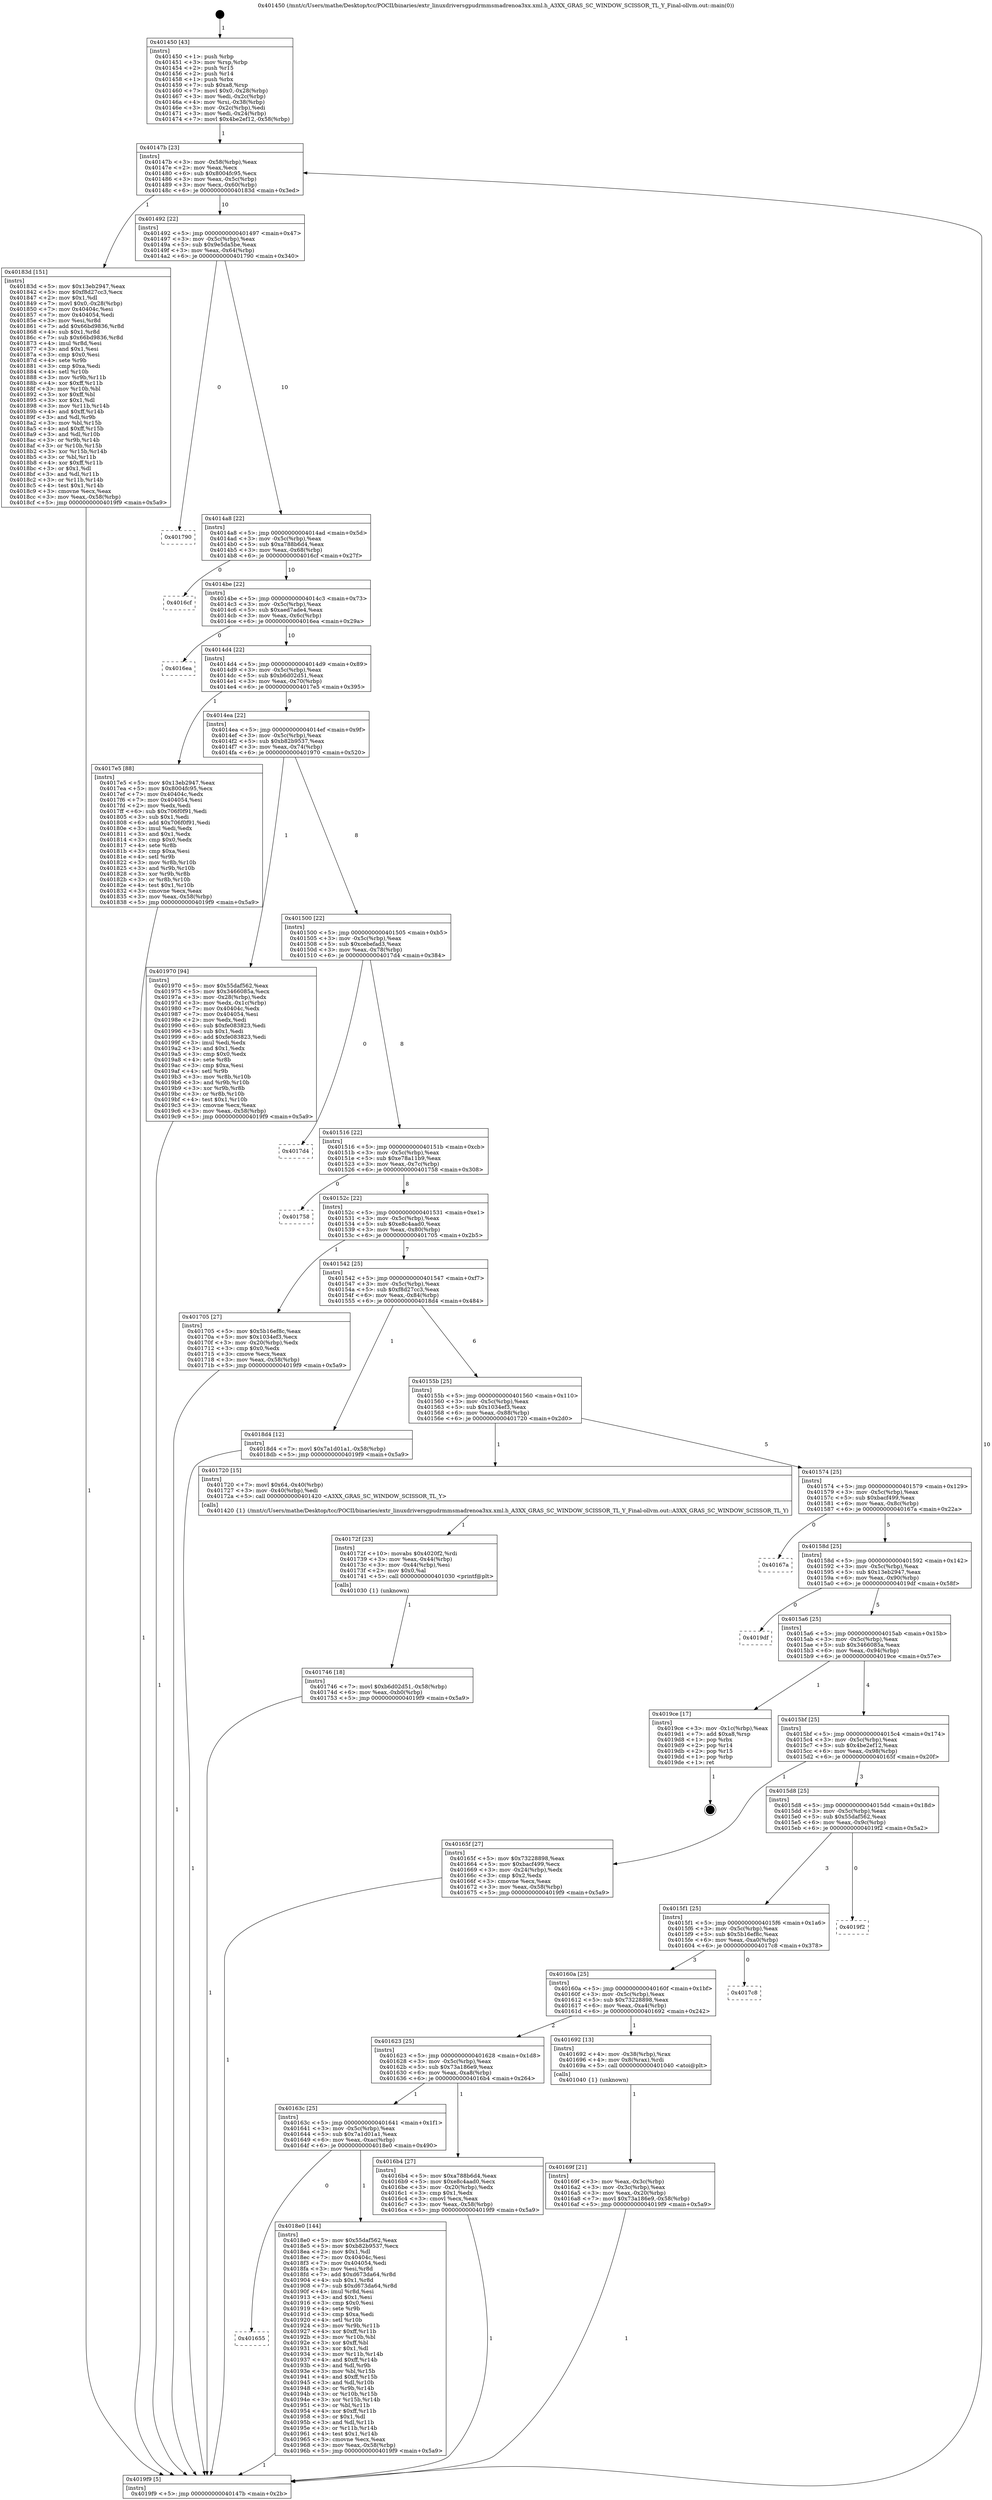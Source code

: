 digraph "0x401450" {
  label = "0x401450 (/mnt/c/Users/mathe/Desktop/tcc/POCII/binaries/extr_linuxdriversgpudrmmsmadrenoa3xx.xml.h_A3XX_GRAS_SC_WINDOW_SCISSOR_TL_Y_Final-ollvm.out::main(0))"
  labelloc = "t"
  node[shape=record]

  Entry [label="",width=0.3,height=0.3,shape=circle,fillcolor=black,style=filled]
  "0x40147b" [label="{
     0x40147b [23]\l
     | [instrs]\l
     &nbsp;&nbsp;0x40147b \<+3\>: mov -0x58(%rbp),%eax\l
     &nbsp;&nbsp;0x40147e \<+2\>: mov %eax,%ecx\l
     &nbsp;&nbsp;0x401480 \<+6\>: sub $0x8004fc95,%ecx\l
     &nbsp;&nbsp;0x401486 \<+3\>: mov %eax,-0x5c(%rbp)\l
     &nbsp;&nbsp;0x401489 \<+3\>: mov %ecx,-0x60(%rbp)\l
     &nbsp;&nbsp;0x40148c \<+6\>: je 000000000040183d \<main+0x3ed\>\l
  }"]
  "0x40183d" [label="{
     0x40183d [151]\l
     | [instrs]\l
     &nbsp;&nbsp;0x40183d \<+5\>: mov $0x13eb2947,%eax\l
     &nbsp;&nbsp;0x401842 \<+5\>: mov $0xf8d27cc3,%ecx\l
     &nbsp;&nbsp;0x401847 \<+2\>: mov $0x1,%dl\l
     &nbsp;&nbsp;0x401849 \<+7\>: movl $0x0,-0x28(%rbp)\l
     &nbsp;&nbsp;0x401850 \<+7\>: mov 0x40404c,%esi\l
     &nbsp;&nbsp;0x401857 \<+7\>: mov 0x404054,%edi\l
     &nbsp;&nbsp;0x40185e \<+3\>: mov %esi,%r8d\l
     &nbsp;&nbsp;0x401861 \<+7\>: add $0x66bd9836,%r8d\l
     &nbsp;&nbsp;0x401868 \<+4\>: sub $0x1,%r8d\l
     &nbsp;&nbsp;0x40186c \<+7\>: sub $0x66bd9836,%r8d\l
     &nbsp;&nbsp;0x401873 \<+4\>: imul %r8d,%esi\l
     &nbsp;&nbsp;0x401877 \<+3\>: and $0x1,%esi\l
     &nbsp;&nbsp;0x40187a \<+3\>: cmp $0x0,%esi\l
     &nbsp;&nbsp;0x40187d \<+4\>: sete %r9b\l
     &nbsp;&nbsp;0x401881 \<+3\>: cmp $0xa,%edi\l
     &nbsp;&nbsp;0x401884 \<+4\>: setl %r10b\l
     &nbsp;&nbsp;0x401888 \<+3\>: mov %r9b,%r11b\l
     &nbsp;&nbsp;0x40188b \<+4\>: xor $0xff,%r11b\l
     &nbsp;&nbsp;0x40188f \<+3\>: mov %r10b,%bl\l
     &nbsp;&nbsp;0x401892 \<+3\>: xor $0xff,%bl\l
     &nbsp;&nbsp;0x401895 \<+3\>: xor $0x1,%dl\l
     &nbsp;&nbsp;0x401898 \<+3\>: mov %r11b,%r14b\l
     &nbsp;&nbsp;0x40189b \<+4\>: and $0xff,%r14b\l
     &nbsp;&nbsp;0x40189f \<+3\>: and %dl,%r9b\l
     &nbsp;&nbsp;0x4018a2 \<+3\>: mov %bl,%r15b\l
     &nbsp;&nbsp;0x4018a5 \<+4\>: and $0xff,%r15b\l
     &nbsp;&nbsp;0x4018a9 \<+3\>: and %dl,%r10b\l
     &nbsp;&nbsp;0x4018ac \<+3\>: or %r9b,%r14b\l
     &nbsp;&nbsp;0x4018af \<+3\>: or %r10b,%r15b\l
     &nbsp;&nbsp;0x4018b2 \<+3\>: xor %r15b,%r14b\l
     &nbsp;&nbsp;0x4018b5 \<+3\>: or %bl,%r11b\l
     &nbsp;&nbsp;0x4018b8 \<+4\>: xor $0xff,%r11b\l
     &nbsp;&nbsp;0x4018bc \<+3\>: or $0x1,%dl\l
     &nbsp;&nbsp;0x4018bf \<+3\>: and %dl,%r11b\l
     &nbsp;&nbsp;0x4018c2 \<+3\>: or %r11b,%r14b\l
     &nbsp;&nbsp;0x4018c5 \<+4\>: test $0x1,%r14b\l
     &nbsp;&nbsp;0x4018c9 \<+3\>: cmovne %ecx,%eax\l
     &nbsp;&nbsp;0x4018cc \<+3\>: mov %eax,-0x58(%rbp)\l
     &nbsp;&nbsp;0x4018cf \<+5\>: jmp 00000000004019f9 \<main+0x5a9\>\l
  }"]
  "0x401492" [label="{
     0x401492 [22]\l
     | [instrs]\l
     &nbsp;&nbsp;0x401492 \<+5\>: jmp 0000000000401497 \<main+0x47\>\l
     &nbsp;&nbsp;0x401497 \<+3\>: mov -0x5c(%rbp),%eax\l
     &nbsp;&nbsp;0x40149a \<+5\>: sub $0x9e5da5be,%eax\l
     &nbsp;&nbsp;0x40149f \<+3\>: mov %eax,-0x64(%rbp)\l
     &nbsp;&nbsp;0x4014a2 \<+6\>: je 0000000000401790 \<main+0x340\>\l
  }"]
  Exit [label="",width=0.3,height=0.3,shape=circle,fillcolor=black,style=filled,peripheries=2]
  "0x401790" [label="{
     0x401790\l
  }", style=dashed]
  "0x4014a8" [label="{
     0x4014a8 [22]\l
     | [instrs]\l
     &nbsp;&nbsp;0x4014a8 \<+5\>: jmp 00000000004014ad \<main+0x5d\>\l
     &nbsp;&nbsp;0x4014ad \<+3\>: mov -0x5c(%rbp),%eax\l
     &nbsp;&nbsp;0x4014b0 \<+5\>: sub $0xa788b6d4,%eax\l
     &nbsp;&nbsp;0x4014b5 \<+3\>: mov %eax,-0x68(%rbp)\l
     &nbsp;&nbsp;0x4014b8 \<+6\>: je 00000000004016cf \<main+0x27f\>\l
  }"]
  "0x401655" [label="{
     0x401655\l
  }", style=dashed]
  "0x4016cf" [label="{
     0x4016cf\l
  }", style=dashed]
  "0x4014be" [label="{
     0x4014be [22]\l
     | [instrs]\l
     &nbsp;&nbsp;0x4014be \<+5\>: jmp 00000000004014c3 \<main+0x73\>\l
     &nbsp;&nbsp;0x4014c3 \<+3\>: mov -0x5c(%rbp),%eax\l
     &nbsp;&nbsp;0x4014c6 \<+5\>: sub $0xaed7ade4,%eax\l
     &nbsp;&nbsp;0x4014cb \<+3\>: mov %eax,-0x6c(%rbp)\l
     &nbsp;&nbsp;0x4014ce \<+6\>: je 00000000004016ea \<main+0x29a\>\l
  }"]
  "0x4018e0" [label="{
     0x4018e0 [144]\l
     | [instrs]\l
     &nbsp;&nbsp;0x4018e0 \<+5\>: mov $0x55daf562,%eax\l
     &nbsp;&nbsp;0x4018e5 \<+5\>: mov $0xb82b9537,%ecx\l
     &nbsp;&nbsp;0x4018ea \<+2\>: mov $0x1,%dl\l
     &nbsp;&nbsp;0x4018ec \<+7\>: mov 0x40404c,%esi\l
     &nbsp;&nbsp;0x4018f3 \<+7\>: mov 0x404054,%edi\l
     &nbsp;&nbsp;0x4018fa \<+3\>: mov %esi,%r8d\l
     &nbsp;&nbsp;0x4018fd \<+7\>: add $0xd673da64,%r8d\l
     &nbsp;&nbsp;0x401904 \<+4\>: sub $0x1,%r8d\l
     &nbsp;&nbsp;0x401908 \<+7\>: sub $0xd673da64,%r8d\l
     &nbsp;&nbsp;0x40190f \<+4\>: imul %r8d,%esi\l
     &nbsp;&nbsp;0x401913 \<+3\>: and $0x1,%esi\l
     &nbsp;&nbsp;0x401916 \<+3\>: cmp $0x0,%esi\l
     &nbsp;&nbsp;0x401919 \<+4\>: sete %r9b\l
     &nbsp;&nbsp;0x40191d \<+3\>: cmp $0xa,%edi\l
     &nbsp;&nbsp;0x401920 \<+4\>: setl %r10b\l
     &nbsp;&nbsp;0x401924 \<+3\>: mov %r9b,%r11b\l
     &nbsp;&nbsp;0x401927 \<+4\>: xor $0xff,%r11b\l
     &nbsp;&nbsp;0x40192b \<+3\>: mov %r10b,%bl\l
     &nbsp;&nbsp;0x40192e \<+3\>: xor $0xff,%bl\l
     &nbsp;&nbsp;0x401931 \<+3\>: xor $0x1,%dl\l
     &nbsp;&nbsp;0x401934 \<+3\>: mov %r11b,%r14b\l
     &nbsp;&nbsp;0x401937 \<+4\>: and $0xff,%r14b\l
     &nbsp;&nbsp;0x40193b \<+3\>: and %dl,%r9b\l
     &nbsp;&nbsp;0x40193e \<+3\>: mov %bl,%r15b\l
     &nbsp;&nbsp;0x401941 \<+4\>: and $0xff,%r15b\l
     &nbsp;&nbsp;0x401945 \<+3\>: and %dl,%r10b\l
     &nbsp;&nbsp;0x401948 \<+3\>: or %r9b,%r14b\l
     &nbsp;&nbsp;0x40194b \<+3\>: or %r10b,%r15b\l
     &nbsp;&nbsp;0x40194e \<+3\>: xor %r15b,%r14b\l
     &nbsp;&nbsp;0x401951 \<+3\>: or %bl,%r11b\l
     &nbsp;&nbsp;0x401954 \<+4\>: xor $0xff,%r11b\l
     &nbsp;&nbsp;0x401958 \<+3\>: or $0x1,%dl\l
     &nbsp;&nbsp;0x40195b \<+3\>: and %dl,%r11b\l
     &nbsp;&nbsp;0x40195e \<+3\>: or %r11b,%r14b\l
     &nbsp;&nbsp;0x401961 \<+4\>: test $0x1,%r14b\l
     &nbsp;&nbsp;0x401965 \<+3\>: cmovne %ecx,%eax\l
     &nbsp;&nbsp;0x401968 \<+3\>: mov %eax,-0x58(%rbp)\l
     &nbsp;&nbsp;0x40196b \<+5\>: jmp 00000000004019f9 \<main+0x5a9\>\l
  }"]
  "0x4016ea" [label="{
     0x4016ea\l
  }", style=dashed]
  "0x4014d4" [label="{
     0x4014d4 [22]\l
     | [instrs]\l
     &nbsp;&nbsp;0x4014d4 \<+5\>: jmp 00000000004014d9 \<main+0x89\>\l
     &nbsp;&nbsp;0x4014d9 \<+3\>: mov -0x5c(%rbp),%eax\l
     &nbsp;&nbsp;0x4014dc \<+5\>: sub $0xb6d02d51,%eax\l
     &nbsp;&nbsp;0x4014e1 \<+3\>: mov %eax,-0x70(%rbp)\l
     &nbsp;&nbsp;0x4014e4 \<+6\>: je 00000000004017e5 \<main+0x395\>\l
  }"]
  "0x401746" [label="{
     0x401746 [18]\l
     | [instrs]\l
     &nbsp;&nbsp;0x401746 \<+7\>: movl $0xb6d02d51,-0x58(%rbp)\l
     &nbsp;&nbsp;0x40174d \<+6\>: mov %eax,-0xb0(%rbp)\l
     &nbsp;&nbsp;0x401753 \<+5\>: jmp 00000000004019f9 \<main+0x5a9\>\l
  }"]
  "0x4017e5" [label="{
     0x4017e5 [88]\l
     | [instrs]\l
     &nbsp;&nbsp;0x4017e5 \<+5\>: mov $0x13eb2947,%eax\l
     &nbsp;&nbsp;0x4017ea \<+5\>: mov $0x8004fc95,%ecx\l
     &nbsp;&nbsp;0x4017ef \<+7\>: mov 0x40404c,%edx\l
     &nbsp;&nbsp;0x4017f6 \<+7\>: mov 0x404054,%esi\l
     &nbsp;&nbsp;0x4017fd \<+2\>: mov %edx,%edi\l
     &nbsp;&nbsp;0x4017ff \<+6\>: sub $0x706f0f91,%edi\l
     &nbsp;&nbsp;0x401805 \<+3\>: sub $0x1,%edi\l
     &nbsp;&nbsp;0x401808 \<+6\>: add $0x706f0f91,%edi\l
     &nbsp;&nbsp;0x40180e \<+3\>: imul %edi,%edx\l
     &nbsp;&nbsp;0x401811 \<+3\>: and $0x1,%edx\l
     &nbsp;&nbsp;0x401814 \<+3\>: cmp $0x0,%edx\l
     &nbsp;&nbsp;0x401817 \<+4\>: sete %r8b\l
     &nbsp;&nbsp;0x40181b \<+3\>: cmp $0xa,%esi\l
     &nbsp;&nbsp;0x40181e \<+4\>: setl %r9b\l
     &nbsp;&nbsp;0x401822 \<+3\>: mov %r8b,%r10b\l
     &nbsp;&nbsp;0x401825 \<+3\>: and %r9b,%r10b\l
     &nbsp;&nbsp;0x401828 \<+3\>: xor %r9b,%r8b\l
     &nbsp;&nbsp;0x40182b \<+3\>: or %r8b,%r10b\l
     &nbsp;&nbsp;0x40182e \<+4\>: test $0x1,%r10b\l
     &nbsp;&nbsp;0x401832 \<+3\>: cmovne %ecx,%eax\l
     &nbsp;&nbsp;0x401835 \<+3\>: mov %eax,-0x58(%rbp)\l
     &nbsp;&nbsp;0x401838 \<+5\>: jmp 00000000004019f9 \<main+0x5a9\>\l
  }"]
  "0x4014ea" [label="{
     0x4014ea [22]\l
     | [instrs]\l
     &nbsp;&nbsp;0x4014ea \<+5\>: jmp 00000000004014ef \<main+0x9f\>\l
     &nbsp;&nbsp;0x4014ef \<+3\>: mov -0x5c(%rbp),%eax\l
     &nbsp;&nbsp;0x4014f2 \<+5\>: sub $0xb82b9537,%eax\l
     &nbsp;&nbsp;0x4014f7 \<+3\>: mov %eax,-0x74(%rbp)\l
     &nbsp;&nbsp;0x4014fa \<+6\>: je 0000000000401970 \<main+0x520\>\l
  }"]
  "0x40172f" [label="{
     0x40172f [23]\l
     | [instrs]\l
     &nbsp;&nbsp;0x40172f \<+10\>: movabs $0x4020f2,%rdi\l
     &nbsp;&nbsp;0x401739 \<+3\>: mov %eax,-0x44(%rbp)\l
     &nbsp;&nbsp;0x40173c \<+3\>: mov -0x44(%rbp),%esi\l
     &nbsp;&nbsp;0x40173f \<+2\>: mov $0x0,%al\l
     &nbsp;&nbsp;0x401741 \<+5\>: call 0000000000401030 \<printf@plt\>\l
     | [calls]\l
     &nbsp;&nbsp;0x401030 \{1\} (unknown)\l
  }"]
  "0x401970" [label="{
     0x401970 [94]\l
     | [instrs]\l
     &nbsp;&nbsp;0x401970 \<+5\>: mov $0x55daf562,%eax\l
     &nbsp;&nbsp;0x401975 \<+5\>: mov $0x3466085a,%ecx\l
     &nbsp;&nbsp;0x40197a \<+3\>: mov -0x28(%rbp),%edx\l
     &nbsp;&nbsp;0x40197d \<+3\>: mov %edx,-0x1c(%rbp)\l
     &nbsp;&nbsp;0x401980 \<+7\>: mov 0x40404c,%edx\l
     &nbsp;&nbsp;0x401987 \<+7\>: mov 0x404054,%esi\l
     &nbsp;&nbsp;0x40198e \<+2\>: mov %edx,%edi\l
     &nbsp;&nbsp;0x401990 \<+6\>: sub $0xfe083823,%edi\l
     &nbsp;&nbsp;0x401996 \<+3\>: sub $0x1,%edi\l
     &nbsp;&nbsp;0x401999 \<+6\>: add $0xfe083823,%edi\l
     &nbsp;&nbsp;0x40199f \<+3\>: imul %edi,%edx\l
     &nbsp;&nbsp;0x4019a2 \<+3\>: and $0x1,%edx\l
     &nbsp;&nbsp;0x4019a5 \<+3\>: cmp $0x0,%edx\l
     &nbsp;&nbsp;0x4019a8 \<+4\>: sete %r8b\l
     &nbsp;&nbsp;0x4019ac \<+3\>: cmp $0xa,%esi\l
     &nbsp;&nbsp;0x4019af \<+4\>: setl %r9b\l
     &nbsp;&nbsp;0x4019b3 \<+3\>: mov %r8b,%r10b\l
     &nbsp;&nbsp;0x4019b6 \<+3\>: and %r9b,%r10b\l
     &nbsp;&nbsp;0x4019b9 \<+3\>: xor %r9b,%r8b\l
     &nbsp;&nbsp;0x4019bc \<+3\>: or %r8b,%r10b\l
     &nbsp;&nbsp;0x4019bf \<+4\>: test $0x1,%r10b\l
     &nbsp;&nbsp;0x4019c3 \<+3\>: cmovne %ecx,%eax\l
     &nbsp;&nbsp;0x4019c6 \<+3\>: mov %eax,-0x58(%rbp)\l
     &nbsp;&nbsp;0x4019c9 \<+5\>: jmp 00000000004019f9 \<main+0x5a9\>\l
  }"]
  "0x401500" [label="{
     0x401500 [22]\l
     | [instrs]\l
     &nbsp;&nbsp;0x401500 \<+5\>: jmp 0000000000401505 \<main+0xb5\>\l
     &nbsp;&nbsp;0x401505 \<+3\>: mov -0x5c(%rbp),%eax\l
     &nbsp;&nbsp;0x401508 \<+5\>: sub $0xcebefad3,%eax\l
     &nbsp;&nbsp;0x40150d \<+3\>: mov %eax,-0x78(%rbp)\l
     &nbsp;&nbsp;0x401510 \<+6\>: je 00000000004017d4 \<main+0x384\>\l
  }"]
  "0x40163c" [label="{
     0x40163c [25]\l
     | [instrs]\l
     &nbsp;&nbsp;0x40163c \<+5\>: jmp 0000000000401641 \<main+0x1f1\>\l
     &nbsp;&nbsp;0x401641 \<+3\>: mov -0x5c(%rbp),%eax\l
     &nbsp;&nbsp;0x401644 \<+5\>: sub $0x7a1d01a1,%eax\l
     &nbsp;&nbsp;0x401649 \<+6\>: mov %eax,-0xac(%rbp)\l
     &nbsp;&nbsp;0x40164f \<+6\>: je 00000000004018e0 \<main+0x490\>\l
  }"]
  "0x4017d4" [label="{
     0x4017d4\l
  }", style=dashed]
  "0x401516" [label="{
     0x401516 [22]\l
     | [instrs]\l
     &nbsp;&nbsp;0x401516 \<+5\>: jmp 000000000040151b \<main+0xcb\>\l
     &nbsp;&nbsp;0x40151b \<+3\>: mov -0x5c(%rbp),%eax\l
     &nbsp;&nbsp;0x40151e \<+5\>: sub $0xe78a11b9,%eax\l
     &nbsp;&nbsp;0x401523 \<+3\>: mov %eax,-0x7c(%rbp)\l
     &nbsp;&nbsp;0x401526 \<+6\>: je 0000000000401758 \<main+0x308\>\l
  }"]
  "0x4016b4" [label="{
     0x4016b4 [27]\l
     | [instrs]\l
     &nbsp;&nbsp;0x4016b4 \<+5\>: mov $0xa788b6d4,%eax\l
     &nbsp;&nbsp;0x4016b9 \<+5\>: mov $0xe8c4aad0,%ecx\l
     &nbsp;&nbsp;0x4016be \<+3\>: mov -0x20(%rbp),%edx\l
     &nbsp;&nbsp;0x4016c1 \<+3\>: cmp $0x1,%edx\l
     &nbsp;&nbsp;0x4016c4 \<+3\>: cmovl %ecx,%eax\l
     &nbsp;&nbsp;0x4016c7 \<+3\>: mov %eax,-0x58(%rbp)\l
     &nbsp;&nbsp;0x4016ca \<+5\>: jmp 00000000004019f9 \<main+0x5a9\>\l
  }"]
  "0x401758" [label="{
     0x401758\l
  }", style=dashed]
  "0x40152c" [label="{
     0x40152c [22]\l
     | [instrs]\l
     &nbsp;&nbsp;0x40152c \<+5\>: jmp 0000000000401531 \<main+0xe1\>\l
     &nbsp;&nbsp;0x401531 \<+3\>: mov -0x5c(%rbp),%eax\l
     &nbsp;&nbsp;0x401534 \<+5\>: sub $0xe8c4aad0,%eax\l
     &nbsp;&nbsp;0x401539 \<+3\>: mov %eax,-0x80(%rbp)\l
     &nbsp;&nbsp;0x40153c \<+6\>: je 0000000000401705 \<main+0x2b5\>\l
  }"]
  "0x40169f" [label="{
     0x40169f [21]\l
     | [instrs]\l
     &nbsp;&nbsp;0x40169f \<+3\>: mov %eax,-0x3c(%rbp)\l
     &nbsp;&nbsp;0x4016a2 \<+3\>: mov -0x3c(%rbp),%eax\l
     &nbsp;&nbsp;0x4016a5 \<+3\>: mov %eax,-0x20(%rbp)\l
     &nbsp;&nbsp;0x4016a8 \<+7\>: movl $0x73a186e9,-0x58(%rbp)\l
     &nbsp;&nbsp;0x4016af \<+5\>: jmp 00000000004019f9 \<main+0x5a9\>\l
  }"]
  "0x401705" [label="{
     0x401705 [27]\l
     | [instrs]\l
     &nbsp;&nbsp;0x401705 \<+5\>: mov $0x5b16ef8c,%eax\l
     &nbsp;&nbsp;0x40170a \<+5\>: mov $0x1034ef3,%ecx\l
     &nbsp;&nbsp;0x40170f \<+3\>: mov -0x20(%rbp),%edx\l
     &nbsp;&nbsp;0x401712 \<+3\>: cmp $0x0,%edx\l
     &nbsp;&nbsp;0x401715 \<+3\>: cmove %ecx,%eax\l
     &nbsp;&nbsp;0x401718 \<+3\>: mov %eax,-0x58(%rbp)\l
     &nbsp;&nbsp;0x40171b \<+5\>: jmp 00000000004019f9 \<main+0x5a9\>\l
  }"]
  "0x401542" [label="{
     0x401542 [25]\l
     | [instrs]\l
     &nbsp;&nbsp;0x401542 \<+5\>: jmp 0000000000401547 \<main+0xf7\>\l
     &nbsp;&nbsp;0x401547 \<+3\>: mov -0x5c(%rbp),%eax\l
     &nbsp;&nbsp;0x40154a \<+5\>: sub $0xf8d27cc3,%eax\l
     &nbsp;&nbsp;0x40154f \<+6\>: mov %eax,-0x84(%rbp)\l
     &nbsp;&nbsp;0x401555 \<+6\>: je 00000000004018d4 \<main+0x484\>\l
  }"]
  "0x401623" [label="{
     0x401623 [25]\l
     | [instrs]\l
     &nbsp;&nbsp;0x401623 \<+5\>: jmp 0000000000401628 \<main+0x1d8\>\l
     &nbsp;&nbsp;0x401628 \<+3\>: mov -0x5c(%rbp),%eax\l
     &nbsp;&nbsp;0x40162b \<+5\>: sub $0x73a186e9,%eax\l
     &nbsp;&nbsp;0x401630 \<+6\>: mov %eax,-0xa8(%rbp)\l
     &nbsp;&nbsp;0x401636 \<+6\>: je 00000000004016b4 \<main+0x264\>\l
  }"]
  "0x4018d4" [label="{
     0x4018d4 [12]\l
     | [instrs]\l
     &nbsp;&nbsp;0x4018d4 \<+7\>: movl $0x7a1d01a1,-0x58(%rbp)\l
     &nbsp;&nbsp;0x4018db \<+5\>: jmp 00000000004019f9 \<main+0x5a9\>\l
  }"]
  "0x40155b" [label="{
     0x40155b [25]\l
     | [instrs]\l
     &nbsp;&nbsp;0x40155b \<+5\>: jmp 0000000000401560 \<main+0x110\>\l
     &nbsp;&nbsp;0x401560 \<+3\>: mov -0x5c(%rbp),%eax\l
     &nbsp;&nbsp;0x401563 \<+5\>: sub $0x1034ef3,%eax\l
     &nbsp;&nbsp;0x401568 \<+6\>: mov %eax,-0x88(%rbp)\l
     &nbsp;&nbsp;0x40156e \<+6\>: je 0000000000401720 \<main+0x2d0\>\l
  }"]
  "0x401692" [label="{
     0x401692 [13]\l
     | [instrs]\l
     &nbsp;&nbsp;0x401692 \<+4\>: mov -0x38(%rbp),%rax\l
     &nbsp;&nbsp;0x401696 \<+4\>: mov 0x8(%rax),%rdi\l
     &nbsp;&nbsp;0x40169a \<+5\>: call 0000000000401040 \<atoi@plt\>\l
     | [calls]\l
     &nbsp;&nbsp;0x401040 \{1\} (unknown)\l
  }"]
  "0x401720" [label="{
     0x401720 [15]\l
     | [instrs]\l
     &nbsp;&nbsp;0x401720 \<+7\>: movl $0x64,-0x40(%rbp)\l
     &nbsp;&nbsp;0x401727 \<+3\>: mov -0x40(%rbp),%edi\l
     &nbsp;&nbsp;0x40172a \<+5\>: call 0000000000401420 \<A3XX_GRAS_SC_WINDOW_SCISSOR_TL_Y\>\l
     | [calls]\l
     &nbsp;&nbsp;0x401420 \{1\} (/mnt/c/Users/mathe/Desktop/tcc/POCII/binaries/extr_linuxdriversgpudrmmsmadrenoa3xx.xml.h_A3XX_GRAS_SC_WINDOW_SCISSOR_TL_Y_Final-ollvm.out::A3XX_GRAS_SC_WINDOW_SCISSOR_TL_Y)\l
  }"]
  "0x401574" [label="{
     0x401574 [25]\l
     | [instrs]\l
     &nbsp;&nbsp;0x401574 \<+5\>: jmp 0000000000401579 \<main+0x129\>\l
     &nbsp;&nbsp;0x401579 \<+3\>: mov -0x5c(%rbp),%eax\l
     &nbsp;&nbsp;0x40157c \<+5\>: sub $0xbacf499,%eax\l
     &nbsp;&nbsp;0x401581 \<+6\>: mov %eax,-0x8c(%rbp)\l
     &nbsp;&nbsp;0x401587 \<+6\>: je 000000000040167a \<main+0x22a\>\l
  }"]
  "0x40160a" [label="{
     0x40160a [25]\l
     | [instrs]\l
     &nbsp;&nbsp;0x40160a \<+5\>: jmp 000000000040160f \<main+0x1bf\>\l
     &nbsp;&nbsp;0x40160f \<+3\>: mov -0x5c(%rbp),%eax\l
     &nbsp;&nbsp;0x401612 \<+5\>: sub $0x73228898,%eax\l
     &nbsp;&nbsp;0x401617 \<+6\>: mov %eax,-0xa4(%rbp)\l
     &nbsp;&nbsp;0x40161d \<+6\>: je 0000000000401692 \<main+0x242\>\l
  }"]
  "0x40167a" [label="{
     0x40167a\l
  }", style=dashed]
  "0x40158d" [label="{
     0x40158d [25]\l
     | [instrs]\l
     &nbsp;&nbsp;0x40158d \<+5\>: jmp 0000000000401592 \<main+0x142\>\l
     &nbsp;&nbsp;0x401592 \<+3\>: mov -0x5c(%rbp),%eax\l
     &nbsp;&nbsp;0x401595 \<+5\>: sub $0x13eb2947,%eax\l
     &nbsp;&nbsp;0x40159a \<+6\>: mov %eax,-0x90(%rbp)\l
     &nbsp;&nbsp;0x4015a0 \<+6\>: je 00000000004019df \<main+0x58f\>\l
  }"]
  "0x4017c8" [label="{
     0x4017c8\l
  }", style=dashed]
  "0x4019df" [label="{
     0x4019df\l
  }", style=dashed]
  "0x4015a6" [label="{
     0x4015a6 [25]\l
     | [instrs]\l
     &nbsp;&nbsp;0x4015a6 \<+5\>: jmp 00000000004015ab \<main+0x15b\>\l
     &nbsp;&nbsp;0x4015ab \<+3\>: mov -0x5c(%rbp),%eax\l
     &nbsp;&nbsp;0x4015ae \<+5\>: sub $0x3466085a,%eax\l
     &nbsp;&nbsp;0x4015b3 \<+6\>: mov %eax,-0x94(%rbp)\l
     &nbsp;&nbsp;0x4015b9 \<+6\>: je 00000000004019ce \<main+0x57e\>\l
  }"]
  "0x4015f1" [label="{
     0x4015f1 [25]\l
     | [instrs]\l
     &nbsp;&nbsp;0x4015f1 \<+5\>: jmp 00000000004015f6 \<main+0x1a6\>\l
     &nbsp;&nbsp;0x4015f6 \<+3\>: mov -0x5c(%rbp),%eax\l
     &nbsp;&nbsp;0x4015f9 \<+5\>: sub $0x5b16ef8c,%eax\l
     &nbsp;&nbsp;0x4015fe \<+6\>: mov %eax,-0xa0(%rbp)\l
     &nbsp;&nbsp;0x401604 \<+6\>: je 00000000004017c8 \<main+0x378\>\l
  }"]
  "0x4019ce" [label="{
     0x4019ce [17]\l
     | [instrs]\l
     &nbsp;&nbsp;0x4019ce \<+3\>: mov -0x1c(%rbp),%eax\l
     &nbsp;&nbsp;0x4019d1 \<+7\>: add $0xa8,%rsp\l
     &nbsp;&nbsp;0x4019d8 \<+1\>: pop %rbx\l
     &nbsp;&nbsp;0x4019d9 \<+2\>: pop %r14\l
     &nbsp;&nbsp;0x4019db \<+2\>: pop %r15\l
     &nbsp;&nbsp;0x4019dd \<+1\>: pop %rbp\l
     &nbsp;&nbsp;0x4019de \<+1\>: ret\l
  }"]
  "0x4015bf" [label="{
     0x4015bf [25]\l
     | [instrs]\l
     &nbsp;&nbsp;0x4015bf \<+5\>: jmp 00000000004015c4 \<main+0x174\>\l
     &nbsp;&nbsp;0x4015c4 \<+3\>: mov -0x5c(%rbp),%eax\l
     &nbsp;&nbsp;0x4015c7 \<+5\>: sub $0x4be2ef12,%eax\l
     &nbsp;&nbsp;0x4015cc \<+6\>: mov %eax,-0x98(%rbp)\l
     &nbsp;&nbsp;0x4015d2 \<+6\>: je 000000000040165f \<main+0x20f\>\l
  }"]
  "0x4019f2" [label="{
     0x4019f2\l
  }", style=dashed]
  "0x40165f" [label="{
     0x40165f [27]\l
     | [instrs]\l
     &nbsp;&nbsp;0x40165f \<+5\>: mov $0x73228898,%eax\l
     &nbsp;&nbsp;0x401664 \<+5\>: mov $0xbacf499,%ecx\l
     &nbsp;&nbsp;0x401669 \<+3\>: mov -0x24(%rbp),%edx\l
     &nbsp;&nbsp;0x40166c \<+3\>: cmp $0x2,%edx\l
     &nbsp;&nbsp;0x40166f \<+3\>: cmovne %ecx,%eax\l
     &nbsp;&nbsp;0x401672 \<+3\>: mov %eax,-0x58(%rbp)\l
     &nbsp;&nbsp;0x401675 \<+5\>: jmp 00000000004019f9 \<main+0x5a9\>\l
  }"]
  "0x4015d8" [label="{
     0x4015d8 [25]\l
     | [instrs]\l
     &nbsp;&nbsp;0x4015d8 \<+5\>: jmp 00000000004015dd \<main+0x18d\>\l
     &nbsp;&nbsp;0x4015dd \<+3\>: mov -0x5c(%rbp),%eax\l
     &nbsp;&nbsp;0x4015e0 \<+5\>: sub $0x55daf562,%eax\l
     &nbsp;&nbsp;0x4015e5 \<+6\>: mov %eax,-0x9c(%rbp)\l
     &nbsp;&nbsp;0x4015eb \<+6\>: je 00000000004019f2 \<main+0x5a2\>\l
  }"]
  "0x4019f9" [label="{
     0x4019f9 [5]\l
     | [instrs]\l
     &nbsp;&nbsp;0x4019f9 \<+5\>: jmp 000000000040147b \<main+0x2b\>\l
  }"]
  "0x401450" [label="{
     0x401450 [43]\l
     | [instrs]\l
     &nbsp;&nbsp;0x401450 \<+1\>: push %rbp\l
     &nbsp;&nbsp;0x401451 \<+3\>: mov %rsp,%rbp\l
     &nbsp;&nbsp;0x401454 \<+2\>: push %r15\l
     &nbsp;&nbsp;0x401456 \<+2\>: push %r14\l
     &nbsp;&nbsp;0x401458 \<+1\>: push %rbx\l
     &nbsp;&nbsp;0x401459 \<+7\>: sub $0xa8,%rsp\l
     &nbsp;&nbsp;0x401460 \<+7\>: movl $0x0,-0x28(%rbp)\l
     &nbsp;&nbsp;0x401467 \<+3\>: mov %edi,-0x2c(%rbp)\l
     &nbsp;&nbsp;0x40146a \<+4\>: mov %rsi,-0x38(%rbp)\l
     &nbsp;&nbsp;0x40146e \<+3\>: mov -0x2c(%rbp),%edi\l
     &nbsp;&nbsp;0x401471 \<+3\>: mov %edi,-0x24(%rbp)\l
     &nbsp;&nbsp;0x401474 \<+7\>: movl $0x4be2ef12,-0x58(%rbp)\l
  }"]
  Entry -> "0x401450" [label=" 1"]
  "0x40147b" -> "0x40183d" [label=" 1"]
  "0x40147b" -> "0x401492" [label=" 10"]
  "0x4019ce" -> Exit [label=" 1"]
  "0x401492" -> "0x401790" [label=" 0"]
  "0x401492" -> "0x4014a8" [label=" 10"]
  "0x401970" -> "0x4019f9" [label=" 1"]
  "0x4014a8" -> "0x4016cf" [label=" 0"]
  "0x4014a8" -> "0x4014be" [label=" 10"]
  "0x4018e0" -> "0x4019f9" [label=" 1"]
  "0x4014be" -> "0x4016ea" [label=" 0"]
  "0x4014be" -> "0x4014d4" [label=" 10"]
  "0x40163c" -> "0x401655" [label=" 0"]
  "0x4014d4" -> "0x4017e5" [label=" 1"]
  "0x4014d4" -> "0x4014ea" [label=" 9"]
  "0x40163c" -> "0x4018e0" [label=" 1"]
  "0x4014ea" -> "0x401970" [label=" 1"]
  "0x4014ea" -> "0x401500" [label=" 8"]
  "0x4018d4" -> "0x4019f9" [label=" 1"]
  "0x401500" -> "0x4017d4" [label=" 0"]
  "0x401500" -> "0x401516" [label=" 8"]
  "0x40183d" -> "0x4019f9" [label=" 1"]
  "0x401516" -> "0x401758" [label=" 0"]
  "0x401516" -> "0x40152c" [label=" 8"]
  "0x4017e5" -> "0x4019f9" [label=" 1"]
  "0x40152c" -> "0x401705" [label=" 1"]
  "0x40152c" -> "0x401542" [label=" 7"]
  "0x40172f" -> "0x401746" [label=" 1"]
  "0x401542" -> "0x4018d4" [label=" 1"]
  "0x401542" -> "0x40155b" [label=" 6"]
  "0x401720" -> "0x40172f" [label=" 1"]
  "0x40155b" -> "0x401720" [label=" 1"]
  "0x40155b" -> "0x401574" [label=" 5"]
  "0x401705" -> "0x4019f9" [label=" 1"]
  "0x401574" -> "0x40167a" [label=" 0"]
  "0x401574" -> "0x40158d" [label=" 5"]
  "0x401623" -> "0x40163c" [label=" 1"]
  "0x40158d" -> "0x4019df" [label=" 0"]
  "0x40158d" -> "0x4015a6" [label=" 5"]
  "0x401623" -> "0x4016b4" [label=" 1"]
  "0x4015a6" -> "0x4019ce" [label=" 1"]
  "0x4015a6" -> "0x4015bf" [label=" 4"]
  "0x40169f" -> "0x4019f9" [label=" 1"]
  "0x4015bf" -> "0x40165f" [label=" 1"]
  "0x4015bf" -> "0x4015d8" [label=" 3"]
  "0x40165f" -> "0x4019f9" [label=" 1"]
  "0x401450" -> "0x40147b" [label=" 1"]
  "0x4019f9" -> "0x40147b" [label=" 10"]
  "0x401692" -> "0x40169f" [label=" 1"]
  "0x4015d8" -> "0x4019f2" [label=" 0"]
  "0x4015d8" -> "0x4015f1" [label=" 3"]
  "0x401746" -> "0x4019f9" [label=" 1"]
  "0x4015f1" -> "0x4017c8" [label=" 0"]
  "0x4015f1" -> "0x40160a" [label=" 3"]
  "0x4016b4" -> "0x4019f9" [label=" 1"]
  "0x40160a" -> "0x401692" [label=" 1"]
  "0x40160a" -> "0x401623" [label=" 2"]
}
